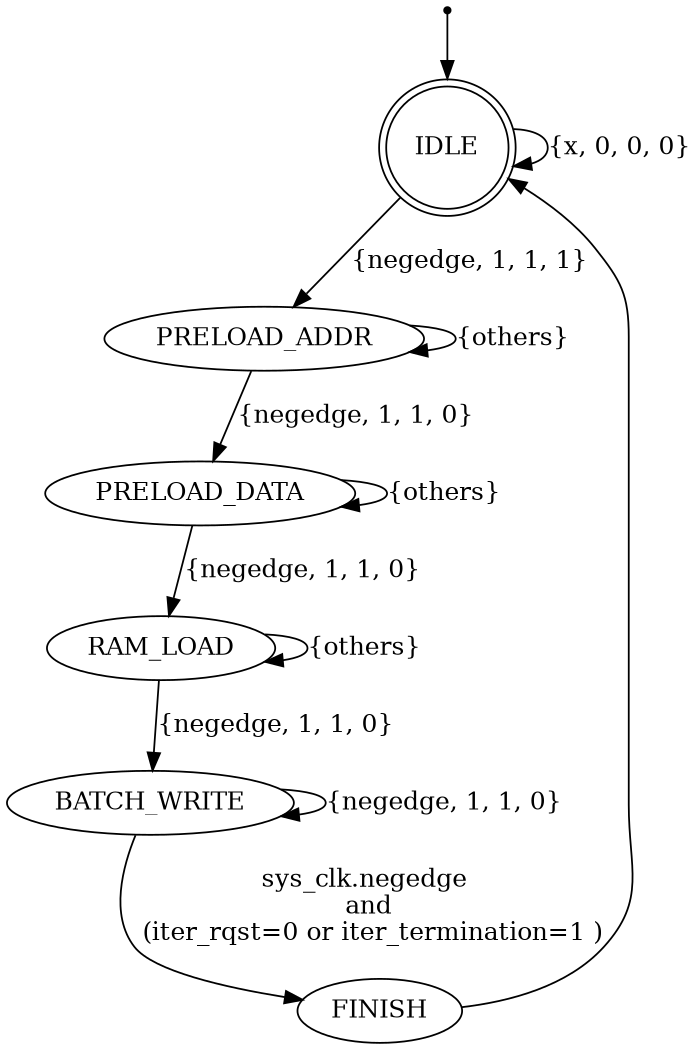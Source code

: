 digraph finite_state_machine {
    graph [ dpi = 100 ];
    rankdir=TB;
    size="5,7"

    node [shape = doublecircle]; IDLE;
    node [shape = point ]; qi

    node [shape = ellipse];
    qi -> IDLE;
    IDLE -> PRELOAD_ADDR [ label = "{negedge, 1, 1, 1}" ];
    IDLE -> IDLE [ label = "{x, 0, 0, 0}" ];

    PRELOAD_ADDR -> PRELOAD_DATA [ label = "{negedge, 1, 1, 0}" ];
    PRELOAD_ADDR -> PRELOAD_ADDR [ label = "{others}" ]    

    PRELOAD_DATA -> RAM_LOAD [ label = "{negedge, 1, 1, 0}" ];
    PRELOAD_DATA -> PRELOAD_DATA [ label = "{others}" ];

    RAM_LOAD -> BATCH_WRITE [ label = "{negedge, 1, 1, 0}" ];
    RAM_LOAD -> RAM_LOAD [ label = "{others}" ];

    BATCH_WRITE -> FINISH [ label = "sys_clk.negedge \n and \n (iter_rqst=0 or iter_termination=1 )" ];
    BATCH_WRITE -> BATCH_WRITE [ label = "{negedge, 1, 1, 0}" ];

    FINISH -> IDLE;
}
